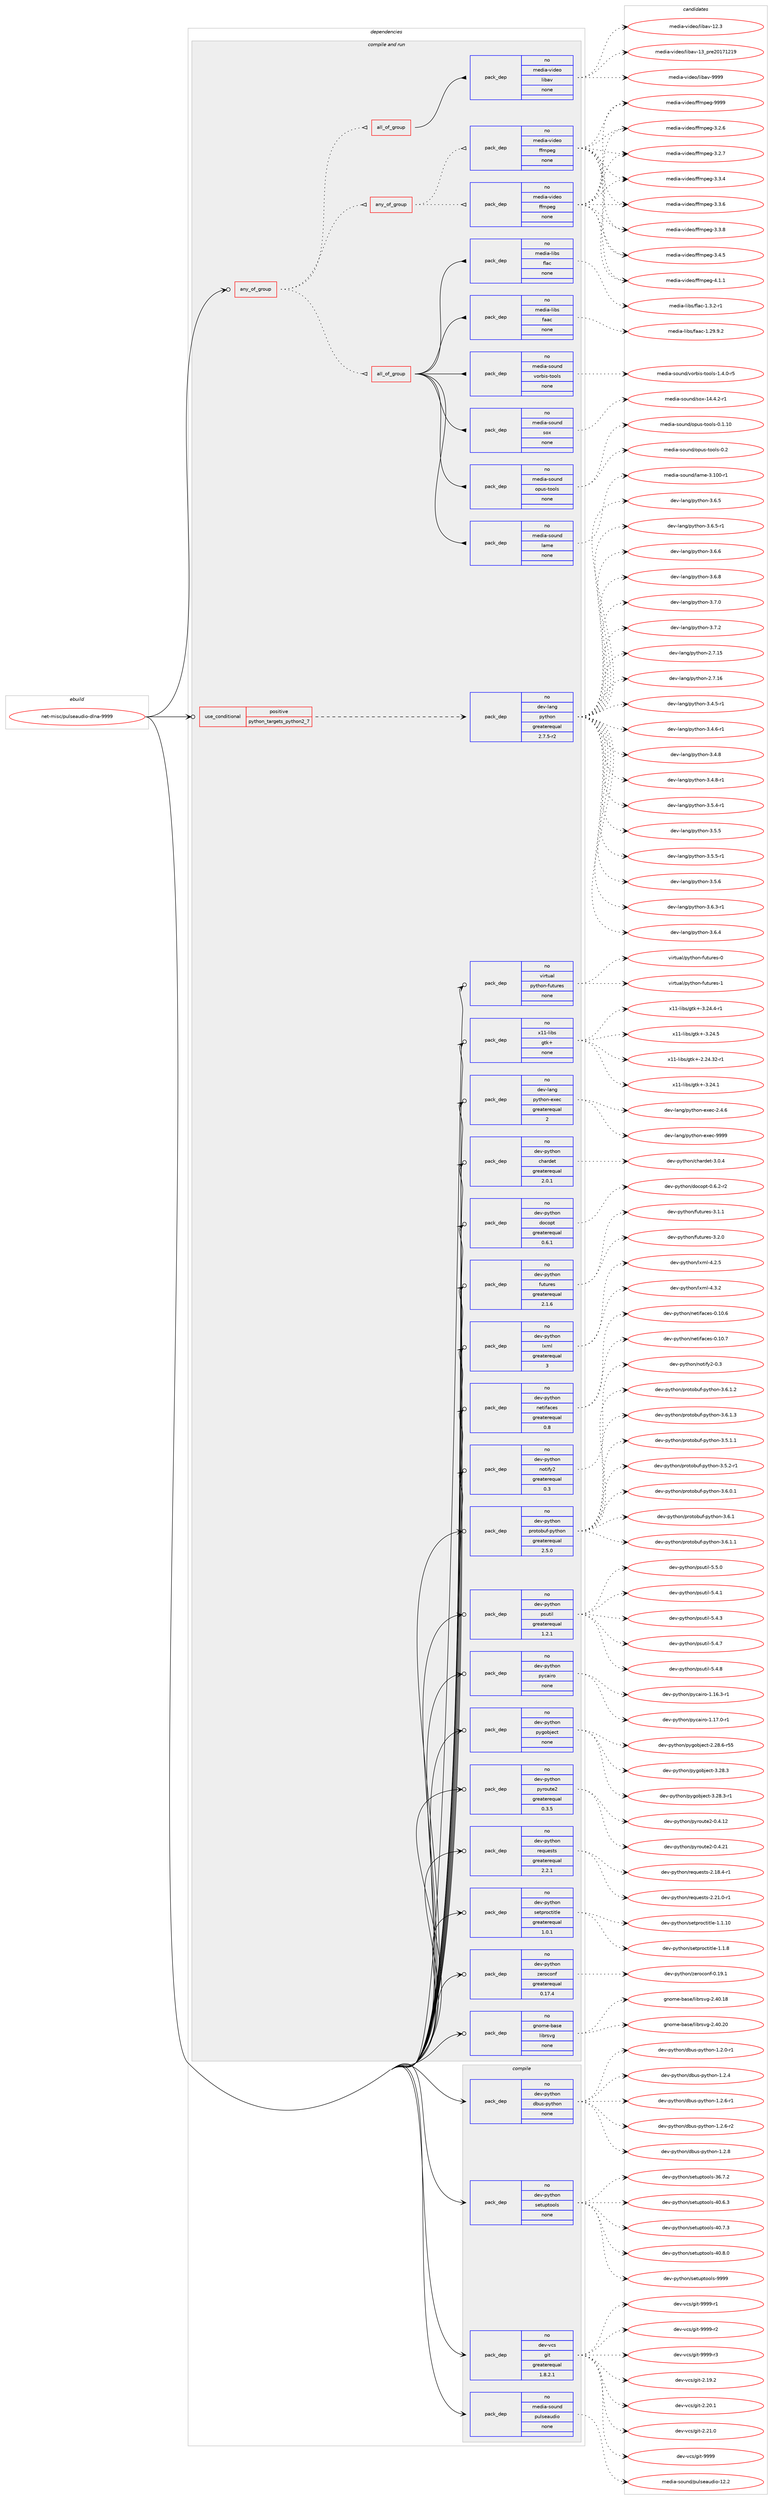 digraph prolog {

# *************
# Graph options
# *************

newrank=true;
concentrate=true;
compound=true;
graph [rankdir=LR,fontname=Helvetica,fontsize=10,ranksep=1.5];#, ranksep=2.5, nodesep=0.2];
edge  [arrowhead=vee];
node  [fontname=Helvetica,fontsize=10];

# **********
# The ebuild
# **********

subgraph cluster_leftcol {
color=gray;
rank=same;
label=<<i>ebuild</i>>;
id [label="net-misc/pulseaudio-dlna-9999", color=red, width=4, href="../net-misc/pulseaudio-dlna-9999.svg"];
}

# ****************
# The dependencies
# ****************

subgraph cluster_midcol {
color=gray;
label=<<i>dependencies</i>>;
subgraph cluster_compile {
fillcolor="#eeeeee";
style=filled;
label=<<i>compile</i>>;
subgraph pack1194837 {
dependency1671161 [label=<<TABLE BORDER="0" CELLBORDER="1" CELLSPACING="0" CELLPADDING="4" WIDTH="220"><TR><TD ROWSPAN="6" CELLPADDING="30">pack_dep</TD></TR><TR><TD WIDTH="110">no</TD></TR><TR><TD>dev-python</TD></TR><TR><TD>dbus-python</TD></TR><TR><TD>none</TD></TR><TR><TD></TD></TR></TABLE>>, shape=none, color=blue];
}
id:e -> dependency1671161:w [weight=20,style="solid",arrowhead="vee"];
subgraph pack1194838 {
dependency1671162 [label=<<TABLE BORDER="0" CELLBORDER="1" CELLSPACING="0" CELLPADDING="4" WIDTH="220"><TR><TD ROWSPAN="6" CELLPADDING="30">pack_dep</TD></TR><TR><TD WIDTH="110">no</TD></TR><TR><TD>dev-python</TD></TR><TR><TD>setuptools</TD></TR><TR><TD>none</TD></TR><TR><TD></TD></TR></TABLE>>, shape=none, color=blue];
}
id:e -> dependency1671162:w [weight=20,style="solid",arrowhead="vee"];
subgraph pack1194839 {
dependency1671163 [label=<<TABLE BORDER="0" CELLBORDER="1" CELLSPACING="0" CELLPADDING="4" WIDTH="220"><TR><TD ROWSPAN="6" CELLPADDING="30">pack_dep</TD></TR><TR><TD WIDTH="110">no</TD></TR><TR><TD>dev-vcs</TD></TR><TR><TD>git</TD></TR><TR><TD>greaterequal</TD></TR><TR><TD>1.8.2.1</TD></TR></TABLE>>, shape=none, color=blue];
}
id:e -> dependency1671163:w [weight=20,style="solid",arrowhead="vee"];
subgraph pack1194840 {
dependency1671164 [label=<<TABLE BORDER="0" CELLBORDER="1" CELLSPACING="0" CELLPADDING="4" WIDTH="220"><TR><TD ROWSPAN="6" CELLPADDING="30">pack_dep</TD></TR><TR><TD WIDTH="110">no</TD></TR><TR><TD>media-sound</TD></TR><TR><TD>pulseaudio</TD></TR><TR><TD>none</TD></TR><TR><TD></TD></TR></TABLE>>, shape=none, color=blue];
}
id:e -> dependency1671164:w [weight=20,style="solid",arrowhead="vee"];
}
subgraph cluster_compileandrun {
fillcolor="#eeeeee";
style=filled;
label=<<i>compile and run</i>>;
subgraph any26423 {
dependency1671165 [label=<<TABLE BORDER="0" CELLBORDER="1" CELLSPACING="0" CELLPADDING="4"><TR><TD CELLPADDING="10">any_of_group</TD></TR></TABLE>>, shape=none, color=red];subgraph any26424 {
dependency1671166 [label=<<TABLE BORDER="0" CELLBORDER="1" CELLSPACING="0" CELLPADDING="4"><TR><TD CELLPADDING="10">any_of_group</TD></TR></TABLE>>, shape=none, color=red];subgraph pack1194841 {
dependency1671167 [label=<<TABLE BORDER="0" CELLBORDER="1" CELLSPACING="0" CELLPADDING="4" WIDTH="220"><TR><TD ROWSPAN="6" CELLPADDING="30">pack_dep</TD></TR><TR><TD WIDTH="110">no</TD></TR><TR><TD>media-video</TD></TR><TR><TD>ffmpeg</TD></TR><TR><TD>none</TD></TR><TR><TD></TD></TR></TABLE>>, shape=none, color=blue];
}
dependency1671166:e -> dependency1671167:w [weight=20,style="dotted",arrowhead="oinv"];
subgraph pack1194842 {
dependency1671168 [label=<<TABLE BORDER="0" CELLBORDER="1" CELLSPACING="0" CELLPADDING="4" WIDTH="220"><TR><TD ROWSPAN="6" CELLPADDING="30">pack_dep</TD></TR><TR><TD WIDTH="110">no</TD></TR><TR><TD>media-video</TD></TR><TR><TD>ffmpeg</TD></TR><TR><TD>none</TD></TR><TR><TD></TD></TR></TABLE>>, shape=none, color=blue];
}
dependency1671166:e -> dependency1671168:w [weight=20,style="dotted",arrowhead="oinv"];
}
dependency1671165:e -> dependency1671166:w [weight=20,style="dotted",arrowhead="oinv"];
subgraph all825 {
dependency1671169 [label=<<TABLE BORDER="0" CELLBORDER="1" CELLSPACING="0" CELLPADDING="4"><TR><TD CELLPADDING="10">all_of_group</TD></TR></TABLE>>, shape=none, color=red];subgraph pack1194843 {
dependency1671170 [label=<<TABLE BORDER="0" CELLBORDER="1" CELLSPACING="0" CELLPADDING="4" WIDTH="220"><TR><TD ROWSPAN="6" CELLPADDING="30">pack_dep</TD></TR><TR><TD WIDTH="110">no</TD></TR><TR><TD>media-video</TD></TR><TR><TD>libav</TD></TR><TR><TD>none</TD></TR><TR><TD></TD></TR></TABLE>>, shape=none, color=blue];
}
dependency1671169:e -> dependency1671170:w [weight=20,style="solid",arrowhead="inv"];
}
dependency1671165:e -> dependency1671169:w [weight=20,style="dotted",arrowhead="oinv"];
subgraph all826 {
dependency1671171 [label=<<TABLE BORDER="0" CELLBORDER="1" CELLSPACING="0" CELLPADDING="4"><TR><TD CELLPADDING="10">all_of_group</TD></TR></TABLE>>, shape=none, color=red];subgraph pack1194844 {
dependency1671172 [label=<<TABLE BORDER="0" CELLBORDER="1" CELLSPACING="0" CELLPADDING="4" WIDTH="220"><TR><TD ROWSPAN="6" CELLPADDING="30">pack_dep</TD></TR><TR><TD WIDTH="110">no</TD></TR><TR><TD>media-libs</TD></TR><TR><TD>faac</TD></TR><TR><TD>none</TD></TR><TR><TD></TD></TR></TABLE>>, shape=none, color=blue];
}
dependency1671171:e -> dependency1671172:w [weight=20,style="solid",arrowhead="inv"];
subgraph pack1194845 {
dependency1671173 [label=<<TABLE BORDER="0" CELLBORDER="1" CELLSPACING="0" CELLPADDING="4" WIDTH="220"><TR><TD ROWSPAN="6" CELLPADDING="30">pack_dep</TD></TR><TR><TD WIDTH="110">no</TD></TR><TR><TD>media-libs</TD></TR><TR><TD>flac</TD></TR><TR><TD>none</TD></TR><TR><TD></TD></TR></TABLE>>, shape=none, color=blue];
}
dependency1671171:e -> dependency1671173:w [weight=20,style="solid",arrowhead="inv"];
subgraph pack1194846 {
dependency1671174 [label=<<TABLE BORDER="0" CELLBORDER="1" CELLSPACING="0" CELLPADDING="4" WIDTH="220"><TR><TD ROWSPAN="6" CELLPADDING="30">pack_dep</TD></TR><TR><TD WIDTH="110">no</TD></TR><TR><TD>media-sound</TD></TR><TR><TD>lame</TD></TR><TR><TD>none</TD></TR><TR><TD></TD></TR></TABLE>>, shape=none, color=blue];
}
dependency1671171:e -> dependency1671174:w [weight=20,style="solid",arrowhead="inv"];
subgraph pack1194847 {
dependency1671175 [label=<<TABLE BORDER="0" CELLBORDER="1" CELLSPACING="0" CELLPADDING="4" WIDTH="220"><TR><TD ROWSPAN="6" CELLPADDING="30">pack_dep</TD></TR><TR><TD WIDTH="110">no</TD></TR><TR><TD>media-sound</TD></TR><TR><TD>opus-tools</TD></TR><TR><TD>none</TD></TR><TR><TD></TD></TR></TABLE>>, shape=none, color=blue];
}
dependency1671171:e -> dependency1671175:w [weight=20,style="solid",arrowhead="inv"];
subgraph pack1194848 {
dependency1671176 [label=<<TABLE BORDER="0" CELLBORDER="1" CELLSPACING="0" CELLPADDING="4" WIDTH="220"><TR><TD ROWSPAN="6" CELLPADDING="30">pack_dep</TD></TR><TR><TD WIDTH="110">no</TD></TR><TR><TD>media-sound</TD></TR><TR><TD>sox</TD></TR><TR><TD>none</TD></TR><TR><TD></TD></TR></TABLE>>, shape=none, color=blue];
}
dependency1671171:e -> dependency1671176:w [weight=20,style="solid",arrowhead="inv"];
subgraph pack1194849 {
dependency1671177 [label=<<TABLE BORDER="0" CELLBORDER="1" CELLSPACING="0" CELLPADDING="4" WIDTH="220"><TR><TD ROWSPAN="6" CELLPADDING="30">pack_dep</TD></TR><TR><TD WIDTH="110">no</TD></TR><TR><TD>media-sound</TD></TR><TR><TD>vorbis-tools</TD></TR><TR><TD>none</TD></TR><TR><TD></TD></TR></TABLE>>, shape=none, color=blue];
}
dependency1671171:e -> dependency1671177:w [weight=20,style="solid",arrowhead="inv"];
}
dependency1671165:e -> dependency1671171:w [weight=20,style="dotted",arrowhead="oinv"];
}
id:e -> dependency1671165:w [weight=20,style="solid",arrowhead="odotvee"];
subgraph cond449079 {
dependency1671178 [label=<<TABLE BORDER="0" CELLBORDER="1" CELLSPACING="0" CELLPADDING="4"><TR><TD ROWSPAN="3" CELLPADDING="10">use_conditional</TD></TR><TR><TD>positive</TD></TR><TR><TD>python_targets_python2_7</TD></TR></TABLE>>, shape=none, color=red];
subgraph pack1194850 {
dependency1671179 [label=<<TABLE BORDER="0" CELLBORDER="1" CELLSPACING="0" CELLPADDING="4" WIDTH="220"><TR><TD ROWSPAN="6" CELLPADDING="30">pack_dep</TD></TR><TR><TD WIDTH="110">no</TD></TR><TR><TD>dev-lang</TD></TR><TR><TD>python</TD></TR><TR><TD>greaterequal</TD></TR><TR><TD>2.7.5-r2</TD></TR></TABLE>>, shape=none, color=blue];
}
dependency1671178:e -> dependency1671179:w [weight=20,style="dashed",arrowhead="vee"];
}
id:e -> dependency1671178:w [weight=20,style="solid",arrowhead="odotvee"];
subgraph pack1194851 {
dependency1671180 [label=<<TABLE BORDER="0" CELLBORDER="1" CELLSPACING="0" CELLPADDING="4" WIDTH="220"><TR><TD ROWSPAN="6" CELLPADDING="30">pack_dep</TD></TR><TR><TD WIDTH="110">no</TD></TR><TR><TD>dev-lang</TD></TR><TR><TD>python-exec</TD></TR><TR><TD>greaterequal</TD></TR><TR><TD>2</TD></TR></TABLE>>, shape=none, color=blue];
}
id:e -> dependency1671180:w [weight=20,style="solid",arrowhead="odotvee"];
subgraph pack1194852 {
dependency1671181 [label=<<TABLE BORDER="0" CELLBORDER="1" CELLSPACING="0" CELLPADDING="4" WIDTH="220"><TR><TD ROWSPAN="6" CELLPADDING="30">pack_dep</TD></TR><TR><TD WIDTH="110">no</TD></TR><TR><TD>dev-python</TD></TR><TR><TD>chardet</TD></TR><TR><TD>greaterequal</TD></TR><TR><TD>2.0.1</TD></TR></TABLE>>, shape=none, color=blue];
}
id:e -> dependency1671181:w [weight=20,style="solid",arrowhead="odotvee"];
subgraph pack1194853 {
dependency1671182 [label=<<TABLE BORDER="0" CELLBORDER="1" CELLSPACING="0" CELLPADDING="4" WIDTH="220"><TR><TD ROWSPAN="6" CELLPADDING="30">pack_dep</TD></TR><TR><TD WIDTH="110">no</TD></TR><TR><TD>dev-python</TD></TR><TR><TD>docopt</TD></TR><TR><TD>greaterequal</TD></TR><TR><TD>0.6.1</TD></TR></TABLE>>, shape=none, color=blue];
}
id:e -> dependency1671182:w [weight=20,style="solid",arrowhead="odotvee"];
subgraph pack1194854 {
dependency1671183 [label=<<TABLE BORDER="0" CELLBORDER="1" CELLSPACING="0" CELLPADDING="4" WIDTH="220"><TR><TD ROWSPAN="6" CELLPADDING="30">pack_dep</TD></TR><TR><TD WIDTH="110">no</TD></TR><TR><TD>dev-python</TD></TR><TR><TD>futures</TD></TR><TR><TD>greaterequal</TD></TR><TR><TD>2.1.6</TD></TR></TABLE>>, shape=none, color=blue];
}
id:e -> dependency1671183:w [weight=20,style="solid",arrowhead="odotvee"];
subgraph pack1194855 {
dependency1671184 [label=<<TABLE BORDER="0" CELLBORDER="1" CELLSPACING="0" CELLPADDING="4" WIDTH="220"><TR><TD ROWSPAN="6" CELLPADDING="30">pack_dep</TD></TR><TR><TD WIDTH="110">no</TD></TR><TR><TD>dev-python</TD></TR><TR><TD>lxml</TD></TR><TR><TD>greaterequal</TD></TR><TR><TD>3</TD></TR></TABLE>>, shape=none, color=blue];
}
id:e -> dependency1671184:w [weight=20,style="solid",arrowhead="odotvee"];
subgraph pack1194856 {
dependency1671185 [label=<<TABLE BORDER="0" CELLBORDER="1" CELLSPACING="0" CELLPADDING="4" WIDTH="220"><TR><TD ROWSPAN="6" CELLPADDING="30">pack_dep</TD></TR><TR><TD WIDTH="110">no</TD></TR><TR><TD>dev-python</TD></TR><TR><TD>netifaces</TD></TR><TR><TD>greaterequal</TD></TR><TR><TD>0.8</TD></TR></TABLE>>, shape=none, color=blue];
}
id:e -> dependency1671185:w [weight=20,style="solid",arrowhead="odotvee"];
subgraph pack1194857 {
dependency1671186 [label=<<TABLE BORDER="0" CELLBORDER="1" CELLSPACING="0" CELLPADDING="4" WIDTH="220"><TR><TD ROWSPAN="6" CELLPADDING="30">pack_dep</TD></TR><TR><TD WIDTH="110">no</TD></TR><TR><TD>dev-python</TD></TR><TR><TD>notify2</TD></TR><TR><TD>greaterequal</TD></TR><TR><TD>0.3</TD></TR></TABLE>>, shape=none, color=blue];
}
id:e -> dependency1671186:w [weight=20,style="solid",arrowhead="odotvee"];
subgraph pack1194858 {
dependency1671187 [label=<<TABLE BORDER="0" CELLBORDER="1" CELLSPACING="0" CELLPADDING="4" WIDTH="220"><TR><TD ROWSPAN="6" CELLPADDING="30">pack_dep</TD></TR><TR><TD WIDTH="110">no</TD></TR><TR><TD>dev-python</TD></TR><TR><TD>protobuf-python</TD></TR><TR><TD>greaterequal</TD></TR><TR><TD>2.5.0</TD></TR></TABLE>>, shape=none, color=blue];
}
id:e -> dependency1671187:w [weight=20,style="solid",arrowhead="odotvee"];
subgraph pack1194859 {
dependency1671188 [label=<<TABLE BORDER="0" CELLBORDER="1" CELLSPACING="0" CELLPADDING="4" WIDTH="220"><TR><TD ROWSPAN="6" CELLPADDING="30">pack_dep</TD></TR><TR><TD WIDTH="110">no</TD></TR><TR><TD>dev-python</TD></TR><TR><TD>psutil</TD></TR><TR><TD>greaterequal</TD></TR><TR><TD>1.2.1</TD></TR></TABLE>>, shape=none, color=blue];
}
id:e -> dependency1671188:w [weight=20,style="solid",arrowhead="odotvee"];
subgraph pack1194860 {
dependency1671189 [label=<<TABLE BORDER="0" CELLBORDER="1" CELLSPACING="0" CELLPADDING="4" WIDTH="220"><TR><TD ROWSPAN="6" CELLPADDING="30">pack_dep</TD></TR><TR><TD WIDTH="110">no</TD></TR><TR><TD>dev-python</TD></TR><TR><TD>pycairo</TD></TR><TR><TD>none</TD></TR><TR><TD></TD></TR></TABLE>>, shape=none, color=blue];
}
id:e -> dependency1671189:w [weight=20,style="solid",arrowhead="odotvee"];
subgraph pack1194861 {
dependency1671190 [label=<<TABLE BORDER="0" CELLBORDER="1" CELLSPACING="0" CELLPADDING="4" WIDTH="220"><TR><TD ROWSPAN="6" CELLPADDING="30">pack_dep</TD></TR><TR><TD WIDTH="110">no</TD></TR><TR><TD>dev-python</TD></TR><TR><TD>pygobject</TD></TR><TR><TD>none</TD></TR><TR><TD></TD></TR></TABLE>>, shape=none, color=blue];
}
id:e -> dependency1671190:w [weight=20,style="solid",arrowhead="odotvee"];
subgraph pack1194862 {
dependency1671191 [label=<<TABLE BORDER="0" CELLBORDER="1" CELLSPACING="0" CELLPADDING="4" WIDTH="220"><TR><TD ROWSPAN="6" CELLPADDING="30">pack_dep</TD></TR><TR><TD WIDTH="110">no</TD></TR><TR><TD>dev-python</TD></TR><TR><TD>pyroute2</TD></TR><TR><TD>greaterequal</TD></TR><TR><TD>0.3.5</TD></TR></TABLE>>, shape=none, color=blue];
}
id:e -> dependency1671191:w [weight=20,style="solid",arrowhead="odotvee"];
subgraph pack1194863 {
dependency1671192 [label=<<TABLE BORDER="0" CELLBORDER="1" CELLSPACING="0" CELLPADDING="4" WIDTH="220"><TR><TD ROWSPAN="6" CELLPADDING="30">pack_dep</TD></TR><TR><TD WIDTH="110">no</TD></TR><TR><TD>dev-python</TD></TR><TR><TD>requests</TD></TR><TR><TD>greaterequal</TD></TR><TR><TD>2.2.1</TD></TR></TABLE>>, shape=none, color=blue];
}
id:e -> dependency1671192:w [weight=20,style="solid",arrowhead="odotvee"];
subgraph pack1194864 {
dependency1671193 [label=<<TABLE BORDER="0" CELLBORDER="1" CELLSPACING="0" CELLPADDING="4" WIDTH="220"><TR><TD ROWSPAN="6" CELLPADDING="30">pack_dep</TD></TR><TR><TD WIDTH="110">no</TD></TR><TR><TD>dev-python</TD></TR><TR><TD>setproctitle</TD></TR><TR><TD>greaterequal</TD></TR><TR><TD>1.0.1</TD></TR></TABLE>>, shape=none, color=blue];
}
id:e -> dependency1671193:w [weight=20,style="solid",arrowhead="odotvee"];
subgraph pack1194865 {
dependency1671194 [label=<<TABLE BORDER="0" CELLBORDER="1" CELLSPACING="0" CELLPADDING="4" WIDTH="220"><TR><TD ROWSPAN="6" CELLPADDING="30">pack_dep</TD></TR><TR><TD WIDTH="110">no</TD></TR><TR><TD>dev-python</TD></TR><TR><TD>zeroconf</TD></TR><TR><TD>greaterequal</TD></TR><TR><TD>0.17.4</TD></TR></TABLE>>, shape=none, color=blue];
}
id:e -> dependency1671194:w [weight=20,style="solid",arrowhead="odotvee"];
subgraph pack1194866 {
dependency1671195 [label=<<TABLE BORDER="0" CELLBORDER="1" CELLSPACING="0" CELLPADDING="4" WIDTH="220"><TR><TD ROWSPAN="6" CELLPADDING="30">pack_dep</TD></TR><TR><TD WIDTH="110">no</TD></TR><TR><TD>gnome-base</TD></TR><TR><TD>librsvg</TD></TR><TR><TD>none</TD></TR><TR><TD></TD></TR></TABLE>>, shape=none, color=blue];
}
id:e -> dependency1671195:w [weight=20,style="solid",arrowhead="odotvee"];
subgraph pack1194867 {
dependency1671196 [label=<<TABLE BORDER="0" CELLBORDER="1" CELLSPACING="0" CELLPADDING="4" WIDTH="220"><TR><TD ROWSPAN="6" CELLPADDING="30">pack_dep</TD></TR><TR><TD WIDTH="110">no</TD></TR><TR><TD>virtual</TD></TR><TR><TD>python-futures</TD></TR><TR><TD>none</TD></TR><TR><TD></TD></TR></TABLE>>, shape=none, color=blue];
}
id:e -> dependency1671196:w [weight=20,style="solid",arrowhead="odotvee"];
subgraph pack1194868 {
dependency1671197 [label=<<TABLE BORDER="0" CELLBORDER="1" CELLSPACING="0" CELLPADDING="4" WIDTH="220"><TR><TD ROWSPAN="6" CELLPADDING="30">pack_dep</TD></TR><TR><TD WIDTH="110">no</TD></TR><TR><TD>x11-libs</TD></TR><TR><TD>gtk+</TD></TR><TR><TD>none</TD></TR><TR><TD></TD></TR></TABLE>>, shape=none, color=blue];
}
id:e -> dependency1671197:w [weight=20,style="solid",arrowhead="odotvee"];
}
subgraph cluster_run {
fillcolor="#eeeeee";
style=filled;
label=<<i>run</i>>;
}
}

# **************
# The candidates
# **************

subgraph cluster_choices {
rank=same;
color=gray;
label=<<i>candidates</i>>;

subgraph choice1194837 {
color=black;
nodesep=1;
choice100101118451121211161041111104710098117115451121211161041111104549465046484511449 [label="dev-python/dbus-python-1.2.0-r1", color=red, width=4,href="../dev-python/dbus-python-1.2.0-r1.svg"];
choice10010111845112121116104111110471009811711545112121116104111110454946504652 [label="dev-python/dbus-python-1.2.4", color=red, width=4,href="../dev-python/dbus-python-1.2.4.svg"];
choice100101118451121211161041111104710098117115451121211161041111104549465046544511449 [label="dev-python/dbus-python-1.2.6-r1", color=red, width=4,href="../dev-python/dbus-python-1.2.6-r1.svg"];
choice100101118451121211161041111104710098117115451121211161041111104549465046544511450 [label="dev-python/dbus-python-1.2.6-r2", color=red, width=4,href="../dev-python/dbus-python-1.2.6-r2.svg"];
choice10010111845112121116104111110471009811711545112121116104111110454946504656 [label="dev-python/dbus-python-1.2.8", color=red, width=4,href="../dev-python/dbus-python-1.2.8.svg"];
dependency1671161:e -> choice100101118451121211161041111104710098117115451121211161041111104549465046484511449:w [style=dotted,weight="100"];
dependency1671161:e -> choice10010111845112121116104111110471009811711545112121116104111110454946504652:w [style=dotted,weight="100"];
dependency1671161:e -> choice100101118451121211161041111104710098117115451121211161041111104549465046544511449:w [style=dotted,weight="100"];
dependency1671161:e -> choice100101118451121211161041111104710098117115451121211161041111104549465046544511450:w [style=dotted,weight="100"];
dependency1671161:e -> choice10010111845112121116104111110471009811711545112121116104111110454946504656:w [style=dotted,weight="100"];
}
subgraph choice1194838 {
color=black;
nodesep=1;
choice100101118451121211161041111104711510111611711211611111110811545515446554650 [label="dev-python/setuptools-36.7.2", color=red, width=4,href="../dev-python/setuptools-36.7.2.svg"];
choice100101118451121211161041111104711510111611711211611111110811545524846544651 [label="dev-python/setuptools-40.6.3", color=red, width=4,href="../dev-python/setuptools-40.6.3.svg"];
choice100101118451121211161041111104711510111611711211611111110811545524846554651 [label="dev-python/setuptools-40.7.3", color=red, width=4,href="../dev-python/setuptools-40.7.3.svg"];
choice100101118451121211161041111104711510111611711211611111110811545524846564648 [label="dev-python/setuptools-40.8.0", color=red, width=4,href="../dev-python/setuptools-40.8.0.svg"];
choice10010111845112121116104111110471151011161171121161111111081154557575757 [label="dev-python/setuptools-9999", color=red, width=4,href="../dev-python/setuptools-9999.svg"];
dependency1671162:e -> choice100101118451121211161041111104711510111611711211611111110811545515446554650:w [style=dotted,weight="100"];
dependency1671162:e -> choice100101118451121211161041111104711510111611711211611111110811545524846544651:w [style=dotted,weight="100"];
dependency1671162:e -> choice100101118451121211161041111104711510111611711211611111110811545524846554651:w [style=dotted,weight="100"];
dependency1671162:e -> choice100101118451121211161041111104711510111611711211611111110811545524846564648:w [style=dotted,weight="100"];
dependency1671162:e -> choice10010111845112121116104111110471151011161171121161111111081154557575757:w [style=dotted,weight="100"];
}
subgraph choice1194839 {
color=black;
nodesep=1;
choice10010111845118991154710310511645504649574650 [label="dev-vcs/git-2.19.2", color=red, width=4,href="../dev-vcs/git-2.19.2.svg"];
choice10010111845118991154710310511645504650484649 [label="dev-vcs/git-2.20.1", color=red, width=4,href="../dev-vcs/git-2.20.1.svg"];
choice10010111845118991154710310511645504650494648 [label="dev-vcs/git-2.21.0", color=red, width=4,href="../dev-vcs/git-2.21.0.svg"];
choice1001011184511899115471031051164557575757 [label="dev-vcs/git-9999", color=red, width=4,href="../dev-vcs/git-9999.svg"];
choice10010111845118991154710310511645575757574511449 [label="dev-vcs/git-9999-r1", color=red, width=4,href="../dev-vcs/git-9999-r1.svg"];
choice10010111845118991154710310511645575757574511450 [label="dev-vcs/git-9999-r2", color=red, width=4,href="../dev-vcs/git-9999-r2.svg"];
choice10010111845118991154710310511645575757574511451 [label="dev-vcs/git-9999-r3", color=red, width=4,href="../dev-vcs/git-9999-r3.svg"];
dependency1671163:e -> choice10010111845118991154710310511645504649574650:w [style=dotted,weight="100"];
dependency1671163:e -> choice10010111845118991154710310511645504650484649:w [style=dotted,weight="100"];
dependency1671163:e -> choice10010111845118991154710310511645504650494648:w [style=dotted,weight="100"];
dependency1671163:e -> choice1001011184511899115471031051164557575757:w [style=dotted,weight="100"];
dependency1671163:e -> choice10010111845118991154710310511645575757574511449:w [style=dotted,weight="100"];
dependency1671163:e -> choice10010111845118991154710310511645575757574511450:w [style=dotted,weight="100"];
dependency1671163:e -> choice10010111845118991154710310511645575757574511451:w [style=dotted,weight="100"];
}
subgraph choice1194840 {
color=black;
nodesep=1;
choice109101100105974511511111711010047112117108115101971171001051114549504650 [label="media-sound/pulseaudio-12.2", color=red, width=4,href="../media-sound/pulseaudio-12.2.svg"];
dependency1671164:e -> choice109101100105974511511111711010047112117108115101971171001051114549504650:w [style=dotted,weight="100"];
}
subgraph choice1194841 {
color=black;
nodesep=1;
choice109101100105974511810510010111147102102109112101103455146504654 [label="media-video/ffmpeg-3.2.6", color=red, width=4,href="../media-video/ffmpeg-3.2.6.svg"];
choice109101100105974511810510010111147102102109112101103455146504655 [label="media-video/ffmpeg-3.2.7", color=red, width=4,href="../media-video/ffmpeg-3.2.7.svg"];
choice109101100105974511810510010111147102102109112101103455146514652 [label="media-video/ffmpeg-3.3.4", color=red, width=4,href="../media-video/ffmpeg-3.3.4.svg"];
choice109101100105974511810510010111147102102109112101103455146514654 [label="media-video/ffmpeg-3.3.6", color=red, width=4,href="../media-video/ffmpeg-3.3.6.svg"];
choice109101100105974511810510010111147102102109112101103455146514656 [label="media-video/ffmpeg-3.3.8", color=red, width=4,href="../media-video/ffmpeg-3.3.8.svg"];
choice109101100105974511810510010111147102102109112101103455146524653 [label="media-video/ffmpeg-3.4.5", color=red, width=4,href="../media-video/ffmpeg-3.4.5.svg"];
choice109101100105974511810510010111147102102109112101103455246494649 [label="media-video/ffmpeg-4.1.1", color=red, width=4,href="../media-video/ffmpeg-4.1.1.svg"];
choice1091011001059745118105100101111471021021091121011034557575757 [label="media-video/ffmpeg-9999", color=red, width=4,href="../media-video/ffmpeg-9999.svg"];
dependency1671167:e -> choice109101100105974511810510010111147102102109112101103455146504654:w [style=dotted,weight="100"];
dependency1671167:e -> choice109101100105974511810510010111147102102109112101103455146504655:w [style=dotted,weight="100"];
dependency1671167:e -> choice109101100105974511810510010111147102102109112101103455146514652:w [style=dotted,weight="100"];
dependency1671167:e -> choice109101100105974511810510010111147102102109112101103455146514654:w [style=dotted,weight="100"];
dependency1671167:e -> choice109101100105974511810510010111147102102109112101103455146514656:w [style=dotted,weight="100"];
dependency1671167:e -> choice109101100105974511810510010111147102102109112101103455146524653:w [style=dotted,weight="100"];
dependency1671167:e -> choice109101100105974511810510010111147102102109112101103455246494649:w [style=dotted,weight="100"];
dependency1671167:e -> choice1091011001059745118105100101111471021021091121011034557575757:w [style=dotted,weight="100"];
}
subgraph choice1194842 {
color=black;
nodesep=1;
choice109101100105974511810510010111147102102109112101103455146504654 [label="media-video/ffmpeg-3.2.6", color=red, width=4,href="../media-video/ffmpeg-3.2.6.svg"];
choice109101100105974511810510010111147102102109112101103455146504655 [label="media-video/ffmpeg-3.2.7", color=red, width=4,href="../media-video/ffmpeg-3.2.7.svg"];
choice109101100105974511810510010111147102102109112101103455146514652 [label="media-video/ffmpeg-3.3.4", color=red, width=4,href="../media-video/ffmpeg-3.3.4.svg"];
choice109101100105974511810510010111147102102109112101103455146514654 [label="media-video/ffmpeg-3.3.6", color=red, width=4,href="../media-video/ffmpeg-3.3.6.svg"];
choice109101100105974511810510010111147102102109112101103455146514656 [label="media-video/ffmpeg-3.3.8", color=red, width=4,href="../media-video/ffmpeg-3.3.8.svg"];
choice109101100105974511810510010111147102102109112101103455146524653 [label="media-video/ffmpeg-3.4.5", color=red, width=4,href="../media-video/ffmpeg-3.4.5.svg"];
choice109101100105974511810510010111147102102109112101103455246494649 [label="media-video/ffmpeg-4.1.1", color=red, width=4,href="../media-video/ffmpeg-4.1.1.svg"];
choice1091011001059745118105100101111471021021091121011034557575757 [label="media-video/ffmpeg-9999", color=red, width=4,href="../media-video/ffmpeg-9999.svg"];
dependency1671168:e -> choice109101100105974511810510010111147102102109112101103455146504654:w [style=dotted,weight="100"];
dependency1671168:e -> choice109101100105974511810510010111147102102109112101103455146504655:w [style=dotted,weight="100"];
dependency1671168:e -> choice109101100105974511810510010111147102102109112101103455146514652:w [style=dotted,weight="100"];
dependency1671168:e -> choice109101100105974511810510010111147102102109112101103455146514654:w [style=dotted,weight="100"];
dependency1671168:e -> choice109101100105974511810510010111147102102109112101103455146514656:w [style=dotted,weight="100"];
dependency1671168:e -> choice109101100105974511810510010111147102102109112101103455146524653:w [style=dotted,weight="100"];
dependency1671168:e -> choice109101100105974511810510010111147102102109112101103455246494649:w [style=dotted,weight="100"];
dependency1671168:e -> choice1091011001059745118105100101111471021021091121011034557575757:w [style=dotted,weight="100"];
}
subgraph choice1194843 {
color=black;
nodesep=1;
choice10910110010597451181051001011114710810598971184549504651 [label="media-video/libav-12.3", color=red, width=4,href="../media-video/libav-12.3.svg"];
choice1091011001059745118105100101111471081059897118454951951121141015048495549504957 [label="media-video/libav-13_pre20171219", color=red, width=4,href="../media-video/libav-13_pre20171219.svg"];
choice10910110010597451181051001011114710810598971184557575757 [label="media-video/libav-9999", color=red, width=4,href="../media-video/libav-9999.svg"];
dependency1671170:e -> choice10910110010597451181051001011114710810598971184549504651:w [style=dotted,weight="100"];
dependency1671170:e -> choice1091011001059745118105100101111471081059897118454951951121141015048495549504957:w [style=dotted,weight="100"];
dependency1671170:e -> choice10910110010597451181051001011114710810598971184557575757:w [style=dotted,weight="100"];
}
subgraph choice1194844 {
color=black;
nodesep=1;
choice10910110010597451081059811547102979799454946505746574650 [label="media-libs/faac-1.29.9.2", color=red, width=4,href="../media-libs/faac-1.29.9.2.svg"];
dependency1671172:e -> choice10910110010597451081059811547102979799454946505746574650:w [style=dotted,weight="100"];
}
subgraph choice1194845 {
color=black;
nodesep=1;
choice1091011001059745108105981154710210897994549465146504511449 [label="media-libs/flac-1.3.2-r1", color=red, width=4,href="../media-libs/flac-1.3.2-r1.svg"];
dependency1671173:e -> choice1091011001059745108105981154710210897994549465146504511449:w [style=dotted,weight="100"];
}
subgraph choice1194846 {
color=black;
nodesep=1;
choice109101100105974511511111711010047108971091014551464948484511449 [label="media-sound/lame-3.100-r1", color=red, width=4,href="../media-sound/lame-3.100-r1.svg"];
dependency1671174:e -> choice109101100105974511511111711010047108971091014551464948484511449:w [style=dotted,weight="100"];
}
subgraph choice1194847 {
color=black;
nodesep=1;
choice1091011001059745115111117110100471111121171154511611111110811545484649464948 [label="media-sound/opus-tools-0.1.10", color=red, width=4,href="../media-sound/opus-tools-0.1.10.svg"];
choice1091011001059745115111117110100471111121171154511611111110811545484650 [label="media-sound/opus-tools-0.2", color=red, width=4,href="../media-sound/opus-tools-0.2.svg"];
dependency1671175:e -> choice1091011001059745115111117110100471111121171154511611111110811545484649464948:w [style=dotted,weight="100"];
dependency1671175:e -> choice1091011001059745115111117110100471111121171154511611111110811545484650:w [style=dotted,weight="100"];
}
subgraph choice1194848 {
color=black;
nodesep=1;
choice109101100105974511511111711010047115111120454952465246504511449 [label="media-sound/sox-14.4.2-r1", color=red, width=4,href="../media-sound/sox-14.4.2-r1.svg"];
dependency1671176:e -> choice109101100105974511511111711010047115111120454952465246504511449:w [style=dotted,weight="100"];
}
subgraph choice1194849 {
color=black;
nodesep=1;
choice10910110010597451151111171101004711811111498105115451161111111081154549465246484511453 [label="media-sound/vorbis-tools-1.4.0-r5", color=red, width=4,href="../media-sound/vorbis-tools-1.4.0-r5.svg"];
dependency1671177:e -> choice10910110010597451151111171101004711811111498105115451161111111081154549465246484511453:w [style=dotted,weight="100"];
}
subgraph choice1194850 {
color=black;
nodesep=1;
choice10010111845108971101034711212111610411111045504655464953 [label="dev-lang/python-2.7.15", color=red, width=4,href="../dev-lang/python-2.7.15.svg"];
choice10010111845108971101034711212111610411111045504655464954 [label="dev-lang/python-2.7.16", color=red, width=4,href="../dev-lang/python-2.7.16.svg"];
choice1001011184510897110103471121211161041111104551465246534511449 [label="dev-lang/python-3.4.5-r1", color=red, width=4,href="../dev-lang/python-3.4.5-r1.svg"];
choice1001011184510897110103471121211161041111104551465246544511449 [label="dev-lang/python-3.4.6-r1", color=red, width=4,href="../dev-lang/python-3.4.6-r1.svg"];
choice100101118451089711010347112121116104111110455146524656 [label="dev-lang/python-3.4.8", color=red, width=4,href="../dev-lang/python-3.4.8.svg"];
choice1001011184510897110103471121211161041111104551465246564511449 [label="dev-lang/python-3.4.8-r1", color=red, width=4,href="../dev-lang/python-3.4.8-r1.svg"];
choice1001011184510897110103471121211161041111104551465346524511449 [label="dev-lang/python-3.5.4-r1", color=red, width=4,href="../dev-lang/python-3.5.4-r1.svg"];
choice100101118451089711010347112121116104111110455146534653 [label="dev-lang/python-3.5.5", color=red, width=4,href="../dev-lang/python-3.5.5.svg"];
choice1001011184510897110103471121211161041111104551465346534511449 [label="dev-lang/python-3.5.5-r1", color=red, width=4,href="../dev-lang/python-3.5.5-r1.svg"];
choice100101118451089711010347112121116104111110455146534654 [label="dev-lang/python-3.5.6", color=red, width=4,href="../dev-lang/python-3.5.6.svg"];
choice1001011184510897110103471121211161041111104551465446514511449 [label="dev-lang/python-3.6.3-r1", color=red, width=4,href="../dev-lang/python-3.6.3-r1.svg"];
choice100101118451089711010347112121116104111110455146544652 [label="dev-lang/python-3.6.4", color=red, width=4,href="../dev-lang/python-3.6.4.svg"];
choice100101118451089711010347112121116104111110455146544653 [label="dev-lang/python-3.6.5", color=red, width=4,href="../dev-lang/python-3.6.5.svg"];
choice1001011184510897110103471121211161041111104551465446534511449 [label="dev-lang/python-3.6.5-r1", color=red, width=4,href="../dev-lang/python-3.6.5-r1.svg"];
choice100101118451089711010347112121116104111110455146544654 [label="dev-lang/python-3.6.6", color=red, width=4,href="../dev-lang/python-3.6.6.svg"];
choice100101118451089711010347112121116104111110455146544656 [label="dev-lang/python-3.6.8", color=red, width=4,href="../dev-lang/python-3.6.8.svg"];
choice100101118451089711010347112121116104111110455146554648 [label="dev-lang/python-3.7.0", color=red, width=4,href="../dev-lang/python-3.7.0.svg"];
choice100101118451089711010347112121116104111110455146554650 [label="dev-lang/python-3.7.2", color=red, width=4,href="../dev-lang/python-3.7.2.svg"];
dependency1671179:e -> choice10010111845108971101034711212111610411111045504655464953:w [style=dotted,weight="100"];
dependency1671179:e -> choice10010111845108971101034711212111610411111045504655464954:w [style=dotted,weight="100"];
dependency1671179:e -> choice1001011184510897110103471121211161041111104551465246534511449:w [style=dotted,weight="100"];
dependency1671179:e -> choice1001011184510897110103471121211161041111104551465246544511449:w [style=dotted,weight="100"];
dependency1671179:e -> choice100101118451089711010347112121116104111110455146524656:w [style=dotted,weight="100"];
dependency1671179:e -> choice1001011184510897110103471121211161041111104551465246564511449:w [style=dotted,weight="100"];
dependency1671179:e -> choice1001011184510897110103471121211161041111104551465346524511449:w [style=dotted,weight="100"];
dependency1671179:e -> choice100101118451089711010347112121116104111110455146534653:w [style=dotted,weight="100"];
dependency1671179:e -> choice1001011184510897110103471121211161041111104551465346534511449:w [style=dotted,weight="100"];
dependency1671179:e -> choice100101118451089711010347112121116104111110455146534654:w [style=dotted,weight="100"];
dependency1671179:e -> choice1001011184510897110103471121211161041111104551465446514511449:w [style=dotted,weight="100"];
dependency1671179:e -> choice100101118451089711010347112121116104111110455146544652:w [style=dotted,weight="100"];
dependency1671179:e -> choice100101118451089711010347112121116104111110455146544653:w [style=dotted,weight="100"];
dependency1671179:e -> choice1001011184510897110103471121211161041111104551465446534511449:w [style=dotted,weight="100"];
dependency1671179:e -> choice100101118451089711010347112121116104111110455146544654:w [style=dotted,weight="100"];
dependency1671179:e -> choice100101118451089711010347112121116104111110455146544656:w [style=dotted,weight="100"];
dependency1671179:e -> choice100101118451089711010347112121116104111110455146554648:w [style=dotted,weight="100"];
dependency1671179:e -> choice100101118451089711010347112121116104111110455146554650:w [style=dotted,weight="100"];
}
subgraph choice1194851 {
color=black;
nodesep=1;
choice1001011184510897110103471121211161041111104510112010199455046524654 [label="dev-lang/python-exec-2.4.6", color=red, width=4,href="../dev-lang/python-exec-2.4.6.svg"];
choice10010111845108971101034711212111610411111045101120101994557575757 [label="dev-lang/python-exec-9999", color=red, width=4,href="../dev-lang/python-exec-9999.svg"];
dependency1671180:e -> choice1001011184510897110103471121211161041111104510112010199455046524654:w [style=dotted,weight="100"];
dependency1671180:e -> choice10010111845108971101034711212111610411111045101120101994557575757:w [style=dotted,weight="100"];
}
subgraph choice1194852 {
color=black;
nodesep=1;
choice10010111845112121116104111110479910497114100101116455146484652 [label="dev-python/chardet-3.0.4", color=red, width=4,href="../dev-python/chardet-3.0.4.svg"];
dependency1671181:e -> choice10010111845112121116104111110479910497114100101116455146484652:w [style=dotted,weight="100"];
}
subgraph choice1194853 {
color=black;
nodesep=1;
choice1001011184511212111610411111047100111991111121164548465446504511450 [label="dev-python/docopt-0.6.2-r2", color=red, width=4,href="../dev-python/docopt-0.6.2-r2.svg"];
dependency1671182:e -> choice1001011184511212111610411111047100111991111121164548465446504511450:w [style=dotted,weight="100"];
}
subgraph choice1194854 {
color=black;
nodesep=1;
choice1001011184511212111610411111047102117116117114101115455146494649 [label="dev-python/futures-3.1.1", color=red, width=4,href="../dev-python/futures-3.1.1.svg"];
choice1001011184511212111610411111047102117116117114101115455146504648 [label="dev-python/futures-3.2.0", color=red, width=4,href="../dev-python/futures-3.2.0.svg"];
dependency1671183:e -> choice1001011184511212111610411111047102117116117114101115455146494649:w [style=dotted,weight="100"];
dependency1671183:e -> choice1001011184511212111610411111047102117116117114101115455146504648:w [style=dotted,weight="100"];
}
subgraph choice1194855 {
color=black;
nodesep=1;
choice1001011184511212111610411111047108120109108455246504653 [label="dev-python/lxml-4.2.5", color=red, width=4,href="../dev-python/lxml-4.2.5.svg"];
choice1001011184511212111610411111047108120109108455246514650 [label="dev-python/lxml-4.3.2", color=red, width=4,href="../dev-python/lxml-4.3.2.svg"];
dependency1671184:e -> choice1001011184511212111610411111047108120109108455246504653:w [style=dotted,weight="100"];
dependency1671184:e -> choice1001011184511212111610411111047108120109108455246514650:w [style=dotted,weight="100"];
}
subgraph choice1194856 {
color=black;
nodesep=1;
choice1001011184511212111610411111047110101116105102979910111545484649484654 [label="dev-python/netifaces-0.10.6", color=red, width=4,href="../dev-python/netifaces-0.10.6.svg"];
choice1001011184511212111610411111047110101116105102979910111545484649484655 [label="dev-python/netifaces-0.10.7", color=red, width=4,href="../dev-python/netifaces-0.10.7.svg"];
dependency1671185:e -> choice1001011184511212111610411111047110101116105102979910111545484649484654:w [style=dotted,weight="100"];
dependency1671185:e -> choice1001011184511212111610411111047110101116105102979910111545484649484655:w [style=dotted,weight="100"];
}
subgraph choice1194857 {
color=black;
nodesep=1;
choice10010111845112121116104111110471101111161051021215045484651 [label="dev-python/notify2-0.3", color=red, width=4,href="../dev-python/notify2-0.3.svg"];
dependency1671186:e -> choice10010111845112121116104111110471101111161051021215045484651:w [style=dotted,weight="100"];
}
subgraph choice1194858 {
color=black;
nodesep=1;
choice100101118451121211161041111104711211411111611198117102451121211161041111104551465346494649 [label="dev-python/protobuf-python-3.5.1.1", color=red, width=4,href="../dev-python/protobuf-python-3.5.1.1.svg"];
choice100101118451121211161041111104711211411111611198117102451121211161041111104551465346504511449 [label="dev-python/protobuf-python-3.5.2-r1", color=red, width=4,href="../dev-python/protobuf-python-3.5.2-r1.svg"];
choice100101118451121211161041111104711211411111611198117102451121211161041111104551465446484649 [label="dev-python/protobuf-python-3.6.0.1", color=red, width=4,href="../dev-python/protobuf-python-3.6.0.1.svg"];
choice10010111845112121116104111110471121141111161119811710245112121116104111110455146544649 [label="dev-python/protobuf-python-3.6.1", color=red, width=4,href="../dev-python/protobuf-python-3.6.1.svg"];
choice100101118451121211161041111104711211411111611198117102451121211161041111104551465446494649 [label="dev-python/protobuf-python-3.6.1.1", color=red, width=4,href="../dev-python/protobuf-python-3.6.1.1.svg"];
choice100101118451121211161041111104711211411111611198117102451121211161041111104551465446494650 [label="dev-python/protobuf-python-3.6.1.2", color=red, width=4,href="../dev-python/protobuf-python-3.6.1.2.svg"];
choice100101118451121211161041111104711211411111611198117102451121211161041111104551465446494651 [label="dev-python/protobuf-python-3.6.1.3", color=red, width=4,href="../dev-python/protobuf-python-3.6.1.3.svg"];
dependency1671187:e -> choice100101118451121211161041111104711211411111611198117102451121211161041111104551465346494649:w [style=dotted,weight="100"];
dependency1671187:e -> choice100101118451121211161041111104711211411111611198117102451121211161041111104551465346504511449:w [style=dotted,weight="100"];
dependency1671187:e -> choice100101118451121211161041111104711211411111611198117102451121211161041111104551465446484649:w [style=dotted,weight="100"];
dependency1671187:e -> choice10010111845112121116104111110471121141111161119811710245112121116104111110455146544649:w [style=dotted,weight="100"];
dependency1671187:e -> choice100101118451121211161041111104711211411111611198117102451121211161041111104551465446494649:w [style=dotted,weight="100"];
dependency1671187:e -> choice100101118451121211161041111104711211411111611198117102451121211161041111104551465446494650:w [style=dotted,weight="100"];
dependency1671187:e -> choice100101118451121211161041111104711211411111611198117102451121211161041111104551465446494651:w [style=dotted,weight="100"];
}
subgraph choice1194859 {
color=black;
nodesep=1;
choice1001011184511212111610411111047112115117116105108455346524649 [label="dev-python/psutil-5.4.1", color=red, width=4,href="../dev-python/psutil-5.4.1.svg"];
choice1001011184511212111610411111047112115117116105108455346524651 [label="dev-python/psutil-5.4.3", color=red, width=4,href="../dev-python/psutil-5.4.3.svg"];
choice1001011184511212111610411111047112115117116105108455346524655 [label="dev-python/psutil-5.4.7", color=red, width=4,href="../dev-python/psutil-5.4.7.svg"];
choice1001011184511212111610411111047112115117116105108455346524656 [label="dev-python/psutil-5.4.8", color=red, width=4,href="../dev-python/psutil-5.4.8.svg"];
choice1001011184511212111610411111047112115117116105108455346534648 [label="dev-python/psutil-5.5.0", color=red, width=4,href="../dev-python/psutil-5.5.0.svg"];
dependency1671188:e -> choice1001011184511212111610411111047112115117116105108455346524649:w [style=dotted,weight="100"];
dependency1671188:e -> choice1001011184511212111610411111047112115117116105108455346524651:w [style=dotted,weight="100"];
dependency1671188:e -> choice1001011184511212111610411111047112115117116105108455346524655:w [style=dotted,weight="100"];
dependency1671188:e -> choice1001011184511212111610411111047112115117116105108455346524656:w [style=dotted,weight="100"];
dependency1671188:e -> choice1001011184511212111610411111047112115117116105108455346534648:w [style=dotted,weight="100"];
}
subgraph choice1194860 {
color=black;
nodesep=1;
choice10010111845112121116104111110471121219997105114111454946495446514511449 [label="dev-python/pycairo-1.16.3-r1", color=red, width=4,href="../dev-python/pycairo-1.16.3-r1.svg"];
choice10010111845112121116104111110471121219997105114111454946495546484511449 [label="dev-python/pycairo-1.17.0-r1", color=red, width=4,href="../dev-python/pycairo-1.17.0-r1.svg"];
dependency1671189:e -> choice10010111845112121116104111110471121219997105114111454946495446514511449:w [style=dotted,weight="100"];
dependency1671189:e -> choice10010111845112121116104111110471121219997105114111454946495546484511449:w [style=dotted,weight="100"];
}
subgraph choice1194861 {
color=black;
nodesep=1;
choice1001011184511212111610411111047112121103111981061019911645504650564654451145353 [label="dev-python/pygobject-2.28.6-r55", color=red, width=4,href="../dev-python/pygobject-2.28.6-r55.svg"];
choice1001011184511212111610411111047112121103111981061019911645514650564651 [label="dev-python/pygobject-3.28.3", color=red, width=4,href="../dev-python/pygobject-3.28.3.svg"];
choice10010111845112121116104111110471121211031119810610199116455146505646514511449 [label="dev-python/pygobject-3.28.3-r1", color=red, width=4,href="../dev-python/pygobject-3.28.3-r1.svg"];
dependency1671190:e -> choice1001011184511212111610411111047112121103111981061019911645504650564654451145353:w [style=dotted,weight="100"];
dependency1671190:e -> choice1001011184511212111610411111047112121103111981061019911645514650564651:w [style=dotted,weight="100"];
dependency1671190:e -> choice10010111845112121116104111110471121211031119810610199116455146505646514511449:w [style=dotted,weight="100"];
}
subgraph choice1194862 {
color=black;
nodesep=1;
choice10010111845112121116104111110471121211141111171161015045484652464950 [label="dev-python/pyroute2-0.4.12", color=red, width=4,href="../dev-python/pyroute2-0.4.12.svg"];
choice10010111845112121116104111110471121211141111171161015045484652465049 [label="dev-python/pyroute2-0.4.21", color=red, width=4,href="../dev-python/pyroute2-0.4.21.svg"];
dependency1671191:e -> choice10010111845112121116104111110471121211141111171161015045484652464950:w [style=dotted,weight="100"];
dependency1671191:e -> choice10010111845112121116104111110471121211141111171161015045484652465049:w [style=dotted,weight="100"];
}
subgraph choice1194863 {
color=black;
nodesep=1;
choice1001011184511212111610411111047114101113117101115116115455046495646524511449 [label="dev-python/requests-2.18.4-r1", color=red, width=4,href="../dev-python/requests-2.18.4-r1.svg"];
choice1001011184511212111610411111047114101113117101115116115455046504946484511449 [label="dev-python/requests-2.21.0-r1", color=red, width=4,href="../dev-python/requests-2.21.0-r1.svg"];
dependency1671192:e -> choice1001011184511212111610411111047114101113117101115116115455046495646524511449:w [style=dotted,weight="100"];
dependency1671192:e -> choice1001011184511212111610411111047114101113117101115116115455046504946484511449:w [style=dotted,weight="100"];
}
subgraph choice1194864 {
color=black;
nodesep=1;
choice10010111845112121116104111110471151011161121141119911610511610810145494649464948 [label="dev-python/setproctitle-1.1.10", color=red, width=4,href="../dev-python/setproctitle-1.1.10.svg"];
choice100101118451121211161041111104711510111611211411199116105116108101454946494656 [label="dev-python/setproctitle-1.1.8", color=red, width=4,href="../dev-python/setproctitle-1.1.8.svg"];
dependency1671193:e -> choice10010111845112121116104111110471151011161121141119911610511610810145494649464948:w [style=dotted,weight="100"];
dependency1671193:e -> choice100101118451121211161041111104711510111611211411199116105116108101454946494656:w [style=dotted,weight="100"];
}
subgraph choice1194865 {
color=black;
nodesep=1;
choice10010111845112121116104111110471221011141119911111010245484649574649 [label="dev-python/zeroconf-0.19.1", color=red, width=4,href="../dev-python/zeroconf-0.19.1.svg"];
dependency1671194:e -> choice10010111845112121116104111110471221011141119911111010245484649574649:w [style=dotted,weight="100"];
}
subgraph choice1194866 {
color=black;
nodesep=1;
choice10311011110910145989711510147108105981141151181034550465248464956 [label="gnome-base/librsvg-2.40.18", color=red, width=4,href="../gnome-base/librsvg-2.40.18.svg"];
choice10311011110910145989711510147108105981141151181034550465248465048 [label="gnome-base/librsvg-2.40.20", color=red, width=4,href="../gnome-base/librsvg-2.40.20.svg"];
dependency1671195:e -> choice10311011110910145989711510147108105981141151181034550465248464956:w [style=dotted,weight="100"];
dependency1671195:e -> choice10311011110910145989711510147108105981141151181034550465248465048:w [style=dotted,weight="100"];
}
subgraph choice1194867 {
color=black;
nodesep=1;
choice1181051141161179710847112121116104111110451021171161171141011154548 [label="virtual/python-futures-0", color=red, width=4,href="../virtual/python-futures-0.svg"];
choice1181051141161179710847112121116104111110451021171161171141011154549 [label="virtual/python-futures-1", color=red, width=4,href="../virtual/python-futures-1.svg"];
dependency1671196:e -> choice1181051141161179710847112121116104111110451021171161171141011154548:w [style=dotted,weight="100"];
dependency1671196:e -> choice1181051141161179710847112121116104111110451021171161171141011154549:w [style=dotted,weight="100"];
}
subgraph choice1194868 {
color=black;
nodesep=1;
choice12049494510810598115471031161074345504650524651504511449 [label="x11-libs/gtk+-2.24.32-r1", color=red, width=4,href="../x11-libs/gtk+-2.24.32-r1.svg"];
choice12049494510810598115471031161074345514650524649 [label="x11-libs/gtk+-3.24.1", color=red, width=4,href="../x11-libs/gtk+-3.24.1.svg"];
choice120494945108105981154710311610743455146505246524511449 [label="x11-libs/gtk+-3.24.4-r1", color=red, width=4,href="../x11-libs/gtk+-3.24.4-r1.svg"];
choice12049494510810598115471031161074345514650524653 [label="x11-libs/gtk+-3.24.5", color=red, width=4,href="../x11-libs/gtk+-3.24.5.svg"];
dependency1671197:e -> choice12049494510810598115471031161074345504650524651504511449:w [style=dotted,weight="100"];
dependency1671197:e -> choice12049494510810598115471031161074345514650524649:w [style=dotted,weight="100"];
dependency1671197:e -> choice120494945108105981154710311610743455146505246524511449:w [style=dotted,weight="100"];
dependency1671197:e -> choice12049494510810598115471031161074345514650524653:w [style=dotted,weight="100"];
}
}

}
